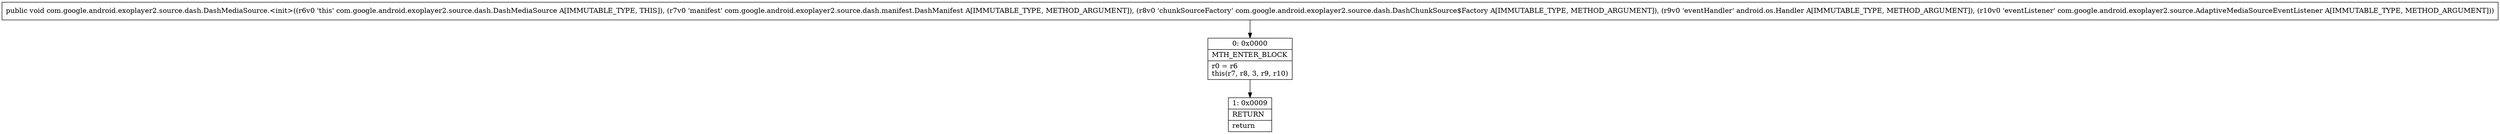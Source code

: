 digraph "CFG forcom.google.android.exoplayer2.source.dash.DashMediaSource.\<init\>(Lcom\/google\/android\/exoplayer2\/source\/dash\/manifest\/DashManifest;Lcom\/google\/android\/exoplayer2\/source\/dash\/DashChunkSource$Factory;Landroid\/os\/Handler;Lcom\/google\/android\/exoplayer2\/source\/AdaptiveMediaSourceEventListener;)V" {
Node_0 [shape=record,label="{0\:\ 0x0000|MTH_ENTER_BLOCK\l|r0 = r6\lthis(r7, r8, 3, r9, r10)\l}"];
Node_1 [shape=record,label="{1\:\ 0x0009|RETURN\l|return\l}"];
MethodNode[shape=record,label="{public void com.google.android.exoplayer2.source.dash.DashMediaSource.\<init\>((r6v0 'this' com.google.android.exoplayer2.source.dash.DashMediaSource A[IMMUTABLE_TYPE, THIS]), (r7v0 'manifest' com.google.android.exoplayer2.source.dash.manifest.DashManifest A[IMMUTABLE_TYPE, METHOD_ARGUMENT]), (r8v0 'chunkSourceFactory' com.google.android.exoplayer2.source.dash.DashChunkSource$Factory A[IMMUTABLE_TYPE, METHOD_ARGUMENT]), (r9v0 'eventHandler' android.os.Handler A[IMMUTABLE_TYPE, METHOD_ARGUMENT]), (r10v0 'eventListener' com.google.android.exoplayer2.source.AdaptiveMediaSourceEventListener A[IMMUTABLE_TYPE, METHOD_ARGUMENT])) }"];
MethodNode -> Node_0;
Node_0 -> Node_1;
}

